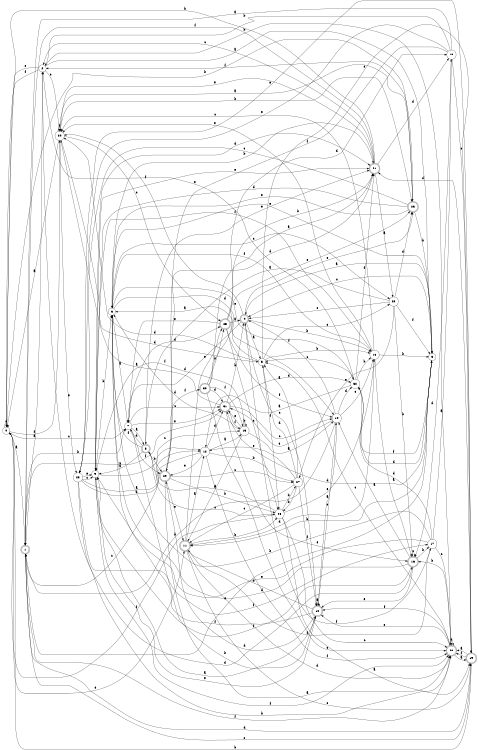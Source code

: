 digraph n27_4 {
__start0 [label="" shape="none"];

rankdir=LR;
size="8,5";

s0 [style="filled", color="black", fillcolor="white" shape="circle", label="0"];
s1 [style="rounded,filled", color="black", fillcolor="white" shape="doublecircle", label="1"];
s2 [style="filled", color="black", fillcolor="white" shape="circle", label="2"];
s3 [style="filled", color="black", fillcolor="white" shape="circle", label="3"];
s4 [style="rounded,filled", color="black", fillcolor="white" shape="doublecircle", label="4"];
s5 [style="filled", color="black", fillcolor="white" shape="circle", label="5"];
s6 [style="filled", color="black", fillcolor="white" shape="circle", label="6"];
s7 [style="filled", color="black", fillcolor="white" shape="circle", label="7"];
s8 [style="rounded,filled", color="black", fillcolor="white" shape="doublecircle", label="8"];
s9 [style="filled", color="black", fillcolor="white" shape="circle", label="9"];
s10 [style="rounded,filled", color="black", fillcolor="white" shape="doublecircle", label="10"];
s11 [style="rounded,filled", color="black", fillcolor="white" shape="doublecircle", label="11"];
s12 [style="filled", color="black", fillcolor="white" shape="circle", label="12"];
s13 [style="filled", color="black", fillcolor="white" shape="circle", label="13"];
s14 [style="filled", color="black", fillcolor="white" shape="circle", label="14"];
s15 [style="filled", color="black", fillcolor="white" shape="circle", label="15"];
s16 [style="rounded,filled", color="black", fillcolor="white" shape="doublecircle", label="16"];
s17 [style="filled", color="black", fillcolor="white" shape="circle", label="17"];
s18 [style="filled", color="black", fillcolor="white" shape="circle", label="18"];
s19 [style="rounded,filled", color="black", fillcolor="white" shape="doublecircle", label="19"];
s20 [style="rounded,filled", color="black", fillcolor="white" shape="doublecircle", label="20"];
s21 [style="rounded,filled", color="black", fillcolor="white" shape="doublecircle", label="21"];
s22 [style="filled", color="black", fillcolor="white" shape="circle", label="22"];
s23 [style="rounded,filled", color="black", fillcolor="white" shape="doublecircle", label="23"];
s24 [style="filled", color="black", fillcolor="white" shape="circle", label="24"];
s25 [style="rounded,filled", color="black", fillcolor="white" shape="doublecircle", label="25"];
s26 [style="filled", color="black", fillcolor="white" shape="circle", label="26"];
s27 [style="filled", color="black", fillcolor="white" shape="circle", label="27"];
s28 [style="filled", color="black", fillcolor="white" shape="circle", label="28"];
s29 [style="rounded,filled", color="black", fillcolor="white" shape="doublecircle", label="29"];
s30 [style="rounded,filled", color="black", fillcolor="white" shape="doublecircle", label="30"];
s31 [style="rounded,filled", color="black", fillcolor="white" shape="doublecircle", label="31"];
s32 [style="filled", color="black", fillcolor="white" shape="circle", label="32"];
s0 -> s1 [label="a"];
s0 -> s23 [label="b"];
s0 -> s7 [label="c"];
s0 -> s0 [label="d"];
s0 -> s11 [label="e"];
s0 -> s24 [label="f"];
s1 -> s2 [label="a"];
s1 -> s7 [label="b"];
s1 -> s31 [label="c"];
s1 -> s19 [label="d"];
s1 -> s3 [label="e"];
s1 -> s20 [label="f"];
s2 -> s3 [label="a"];
s2 -> s20 [label="b"];
s2 -> s24 [label="c"];
s2 -> s16 [label="d"];
s2 -> s0 [label="e"];
s2 -> s0 [label="f"];
s3 -> s4 [label="a"];
s3 -> s11 [label="b"];
s3 -> s4 [label="c"];
s3 -> s31 [label="d"];
s3 -> s6 [label="e"];
s3 -> s32 [label="f"];
s4 -> s5 [label="a"];
s4 -> s15 [label="b"];
s4 -> s10 [label="c"];
s4 -> s7 [label="d"];
s4 -> s23 [label="e"];
s4 -> s24 [label="f"];
s5 -> s6 [label="a"];
s5 -> s15 [label="b"];
s5 -> s22 [label="c"];
s5 -> s24 [label="d"];
s5 -> s19 [label="e"];
s5 -> s26 [label="f"];
s6 -> s7 [label="a"];
s6 -> s21 [label="b"];
s6 -> s22 [label="c"];
s6 -> s14 [label="d"];
s6 -> s32 [label="e"];
s6 -> s15 [label="f"];
s7 -> s8 [label="a"];
s7 -> s10 [label="b"];
s7 -> s31 [label="c"];
s7 -> s25 [label="d"];
s7 -> s31 [label="e"];
s7 -> s29 [label="f"];
s8 -> s9 [label="a"];
s8 -> s29 [label="b"];
s8 -> s26 [label="c"];
s8 -> s7 [label="d"];
s8 -> s21 [label="e"];
s8 -> s6 [label="f"];
s9 -> s10 [label="a"];
s9 -> s6 [label="b"];
s9 -> s13 [label="c"];
s9 -> s21 [label="d"];
s9 -> s21 [label="e"];
s9 -> s20 [label="f"];
s10 -> s10 [label="a"];
s10 -> s11 [label="b"];
s10 -> s14 [label="c"];
s10 -> s29 [label="d"];
s10 -> s9 [label="e"];
s10 -> s6 [label="f"];
s11 -> s12 [label="a"];
s11 -> s26 [label="b"];
s11 -> s19 [label="c"];
s11 -> s20 [label="d"];
s11 -> s25 [label="e"];
s11 -> s17 [label="f"];
s12 -> s13 [label="a"];
s12 -> s27 [label="b"];
s12 -> s1 [label="c"];
s12 -> s31 [label="d"];
s12 -> s29 [label="e"];
s12 -> s20 [label="f"];
s13 -> s14 [label="a"];
s13 -> s13 [label="b"];
s13 -> s11 [label="c"];
s13 -> s6 [label="d"];
s13 -> s31 [label="e"];
s13 -> s9 [label="f"];
s14 -> s10 [label="a"];
s14 -> s1 [label="b"];
s14 -> s15 [label="c"];
s14 -> s32 [label="d"];
s14 -> s31 [label="e"];
s14 -> s4 [label="f"];
s15 -> s16 [label="a"];
s15 -> s3 [label="b"];
s15 -> s24 [label="c"];
s15 -> s11 [label="d"];
s15 -> s24 [label="e"];
s15 -> s9 [label="f"];
s16 -> s14 [label="a"];
s16 -> s17 [label="b"];
s16 -> s16 [label="c"];
s16 -> s6 [label="d"];
s16 -> s10 [label="e"];
s16 -> s9 [label="f"];
s17 -> s18 [label="a"];
s17 -> s6 [label="b"];
s17 -> s20 [label="c"];
s17 -> s32 [label="d"];
s17 -> s9 [label="e"];
s17 -> s4 [label="f"];
s18 -> s1 [label="a"];
s18 -> s2 [label="b"];
s18 -> s19 [label="c"];
s18 -> s16 [label="d"];
s18 -> s28 [label="e"];
s18 -> s29 [label="f"];
s19 -> s20 [label="a"];
s19 -> s0 [label="b"];
s19 -> s1 [label="c"];
s19 -> s21 [label="d"];
s19 -> s28 [label="e"];
s19 -> s20 [label="f"];
s20 -> s19 [label="a"];
s20 -> s16 [label="b"];
s20 -> s5 [label="c"];
s20 -> s20 [label="d"];
s20 -> s10 [label="e"];
s20 -> s10 [label="f"];
s21 -> s22 [label="a"];
s21 -> s0 [label="b"];
s21 -> s2 [label="c"];
s21 -> s18 [label="d"];
s21 -> s24 [label="e"];
s21 -> s1 [label="f"];
s22 -> s8 [label="a"];
s22 -> s16 [label="b"];
s22 -> s4 [label="c"];
s22 -> s23 [label="d"];
s22 -> s27 [label="e"];
s22 -> s3 [label="f"];
s23 -> s24 [label="a"];
s23 -> s3 [label="b"];
s23 -> s28 [label="c"];
s23 -> s9 [label="d"];
s23 -> s6 [label="e"];
s23 -> s2 [label="f"];
s24 -> s0 [label="a"];
s24 -> s23 [label="b"];
s24 -> s25 [label="c"];
s24 -> s5 [label="d"];
s24 -> s28 [label="e"];
s24 -> s24 [label="f"];
s25 -> s4 [label="a"];
s25 -> s21 [label="b"];
s25 -> s26 [label="c"];
s25 -> s18 [label="d"];
s25 -> s7 [label="e"];
s25 -> s14 [label="f"];
s26 -> s19 [label="a"];
s26 -> s27 [label="b"];
s26 -> s20 [label="c"];
s26 -> s8 [label="d"];
s26 -> s15 [label="e"];
s26 -> s0 [label="f"];
s27 -> s5 [label="a"];
s27 -> s26 [label="b"];
s27 -> s11 [label="c"];
s27 -> s5 [label="d"];
s27 -> s12 [label="e"];
s27 -> s10 [label="f"];
s28 -> s12 [label="a"];
s28 -> s20 [label="b"];
s28 -> s9 [label="c"];
s28 -> s12 [label="d"];
s28 -> s9 [label="e"];
s28 -> s17 [label="f"];
s29 -> s20 [label="a"];
s29 -> s26 [label="b"];
s29 -> s27 [label="c"];
s29 -> s21 [label="d"];
s29 -> s11 [label="e"];
s29 -> s30 [label="f"];
s30 -> s21 [label="a"];
s30 -> s25 [label="b"];
s30 -> s20 [label="c"];
s30 -> s31 [label="d"];
s30 -> s23 [label="e"];
s30 -> s13 [label="f"];
s31 -> s24 [label="a"];
s31 -> s4 [label="b"];
s31 -> s14 [label="c"];
s31 -> s32 [label="d"];
s31 -> s16 [label="e"];
s31 -> s13 [label="f"];
s32 -> s12 [label="a"];
s32 -> s15 [label="b"];
s32 -> s5 [label="c"];
s32 -> s3 [label="d"];
s32 -> s2 [label="e"];
s32 -> s21 [label="f"];

}